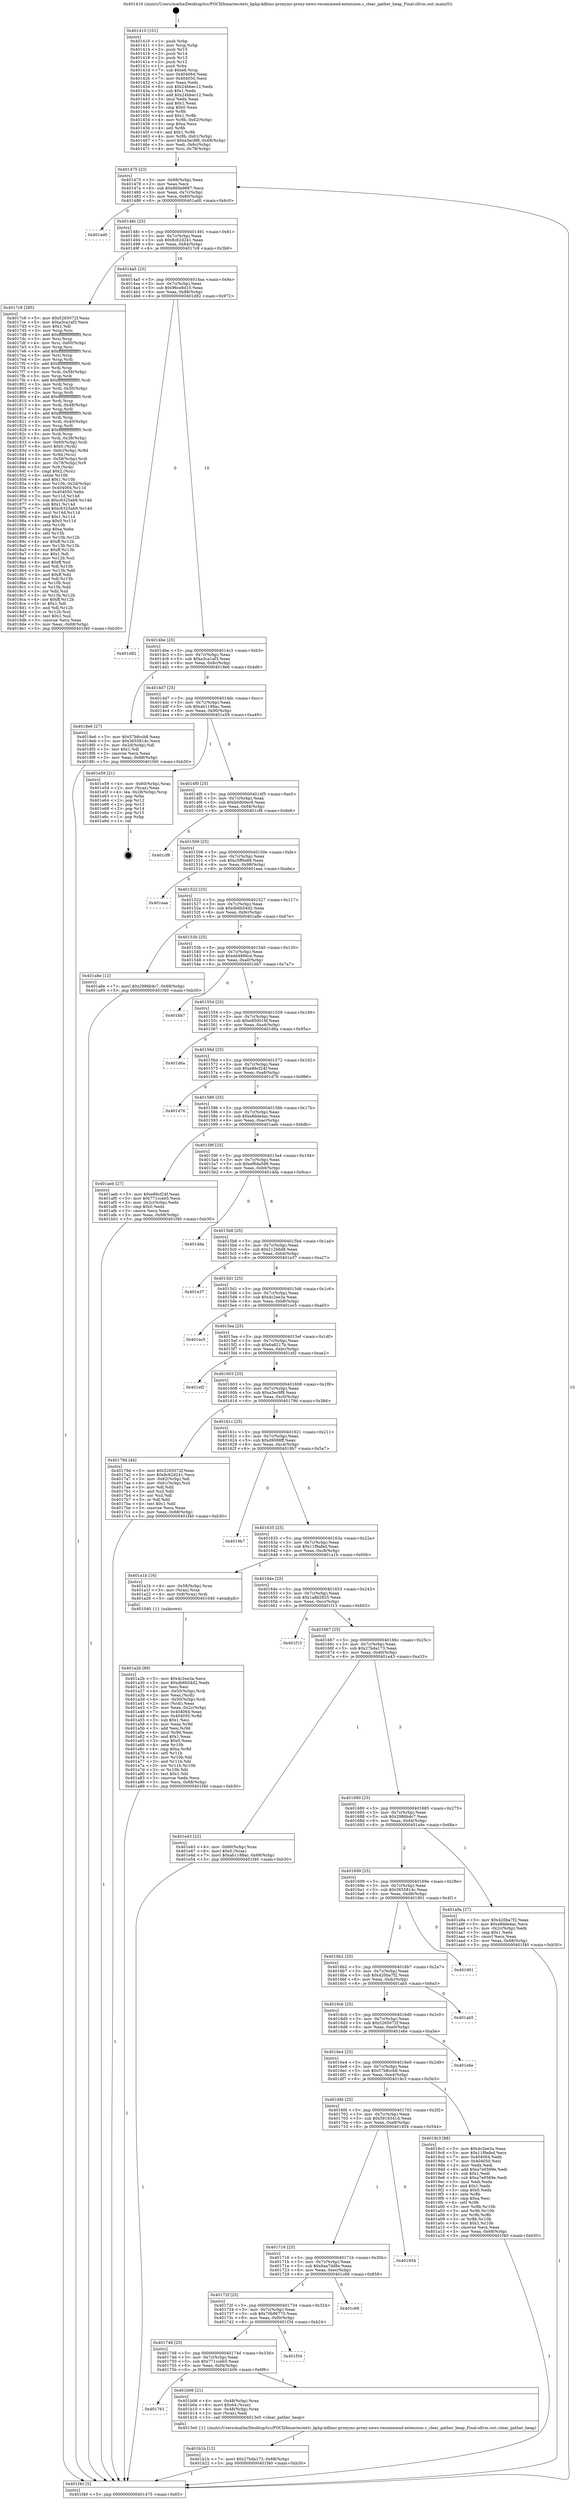 digraph "0x401410" {
  label = "0x401410 (/mnt/c/Users/mathe/Desktop/tcc/POCII/binaries/extr_kphp-kdbmc-proxymc-proxy-news-recommend-extension.c_clear_gather_heap_Final-ollvm.out::main(0))"
  labelloc = "t"
  node[shape=record]

  Entry [label="",width=0.3,height=0.3,shape=circle,fillcolor=black,style=filled]
  "0x401475" [label="{
     0x401475 [23]\l
     | [instrs]\l
     &nbsp;&nbsp;0x401475 \<+3\>: mov -0x68(%rbp),%eax\l
     &nbsp;&nbsp;0x401478 \<+2\>: mov %eax,%ecx\l
     &nbsp;&nbsp;0x40147a \<+6\>: sub $0x869a9887,%ecx\l
     &nbsp;&nbsp;0x401480 \<+3\>: mov %eax,-0x7c(%rbp)\l
     &nbsp;&nbsp;0x401483 \<+3\>: mov %ecx,-0x80(%rbp)\l
     &nbsp;&nbsp;0x401486 \<+6\>: je 0000000000401ad0 \<main+0x6c0\>\l
  }"]
  "0x401ad0" [label="{
     0x401ad0\l
  }", style=dashed]
  "0x40148c" [label="{
     0x40148c [25]\l
     | [instrs]\l
     &nbsp;&nbsp;0x40148c \<+5\>: jmp 0000000000401491 \<main+0x81\>\l
     &nbsp;&nbsp;0x401491 \<+3\>: mov -0x7c(%rbp),%eax\l
     &nbsp;&nbsp;0x401494 \<+5\>: sub $0x8c62d241,%eax\l
     &nbsp;&nbsp;0x401499 \<+6\>: mov %eax,-0x84(%rbp)\l
     &nbsp;&nbsp;0x40149f \<+6\>: je 00000000004017c9 \<main+0x3b9\>\l
  }"]
  Exit [label="",width=0.3,height=0.3,shape=circle,fillcolor=black,style=filled,peripheries=2]
  "0x4017c9" [label="{
     0x4017c9 [285]\l
     | [instrs]\l
     &nbsp;&nbsp;0x4017c9 \<+5\>: mov $0x5265072f,%eax\l
     &nbsp;&nbsp;0x4017ce \<+5\>: mov $0xa3ca1af3,%ecx\l
     &nbsp;&nbsp;0x4017d3 \<+2\>: mov $0x1,%dl\l
     &nbsp;&nbsp;0x4017d5 \<+3\>: mov %rsp,%rsi\l
     &nbsp;&nbsp;0x4017d8 \<+4\>: add $0xfffffffffffffff0,%rsi\l
     &nbsp;&nbsp;0x4017dc \<+3\>: mov %rsi,%rsp\l
     &nbsp;&nbsp;0x4017df \<+4\>: mov %rsi,-0x60(%rbp)\l
     &nbsp;&nbsp;0x4017e3 \<+3\>: mov %rsp,%rsi\l
     &nbsp;&nbsp;0x4017e6 \<+4\>: add $0xfffffffffffffff0,%rsi\l
     &nbsp;&nbsp;0x4017ea \<+3\>: mov %rsi,%rsp\l
     &nbsp;&nbsp;0x4017ed \<+3\>: mov %rsp,%rdi\l
     &nbsp;&nbsp;0x4017f0 \<+4\>: add $0xfffffffffffffff0,%rdi\l
     &nbsp;&nbsp;0x4017f4 \<+3\>: mov %rdi,%rsp\l
     &nbsp;&nbsp;0x4017f7 \<+4\>: mov %rdi,-0x58(%rbp)\l
     &nbsp;&nbsp;0x4017fb \<+3\>: mov %rsp,%rdi\l
     &nbsp;&nbsp;0x4017fe \<+4\>: add $0xfffffffffffffff0,%rdi\l
     &nbsp;&nbsp;0x401802 \<+3\>: mov %rdi,%rsp\l
     &nbsp;&nbsp;0x401805 \<+4\>: mov %rdi,-0x50(%rbp)\l
     &nbsp;&nbsp;0x401809 \<+3\>: mov %rsp,%rdi\l
     &nbsp;&nbsp;0x40180c \<+4\>: add $0xfffffffffffffff0,%rdi\l
     &nbsp;&nbsp;0x401810 \<+3\>: mov %rdi,%rsp\l
     &nbsp;&nbsp;0x401813 \<+4\>: mov %rdi,-0x48(%rbp)\l
     &nbsp;&nbsp;0x401817 \<+3\>: mov %rsp,%rdi\l
     &nbsp;&nbsp;0x40181a \<+4\>: add $0xfffffffffffffff0,%rdi\l
     &nbsp;&nbsp;0x40181e \<+3\>: mov %rdi,%rsp\l
     &nbsp;&nbsp;0x401821 \<+4\>: mov %rdi,-0x40(%rbp)\l
     &nbsp;&nbsp;0x401825 \<+3\>: mov %rsp,%rdi\l
     &nbsp;&nbsp;0x401828 \<+4\>: add $0xfffffffffffffff0,%rdi\l
     &nbsp;&nbsp;0x40182c \<+3\>: mov %rdi,%rsp\l
     &nbsp;&nbsp;0x40182f \<+4\>: mov %rdi,-0x38(%rbp)\l
     &nbsp;&nbsp;0x401833 \<+4\>: mov -0x60(%rbp),%rdi\l
     &nbsp;&nbsp;0x401837 \<+6\>: movl $0x0,(%rdi)\l
     &nbsp;&nbsp;0x40183d \<+4\>: mov -0x6c(%rbp),%r8d\l
     &nbsp;&nbsp;0x401841 \<+3\>: mov %r8d,(%rsi)\l
     &nbsp;&nbsp;0x401844 \<+4\>: mov -0x58(%rbp),%rdi\l
     &nbsp;&nbsp;0x401848 \<+4\>: mov -0x78(%rbp),%r9\l
     &nbsp;&nbsp;0x40184c \<+3\>: mov %r9,(%rdi)\l
     &nbsp;&nbsp;0x40184f \<+3\>: cmpl $0x2,(%rsi)\l
     &nbsp;&nbsp;0x401852 \<+4\>: setne %r10b\l
     &nbsp;&nbsp;0x401856 \<+4\>: and $0x1,%r10b\l
     &nbsp;&nbsp;0x40185a \<+4\>: mov %r10b,-0x2d(%rbp)\l
     &nbsp;&nbsp;0x40185e \<+8\>: mov 0x404064,%r11d\l
     &nbsp;&nbsp;0x401866 \<+7\>: mov 0x404050,%ebx\l
     &nbsp;&nbsp;0x40186d \<+3\>: mov %r11d,%r14d\l
     &nbsp;&nbsp;0x401870 \<+7\>: sub $0xc6325ab9,%r14d\l
     &nbsp;&nbsp;0x401877 \<+4\>: sub $0x1,%r14d\l
     &nbsp;&nbsp;0x40187b \<+7\>: add $0xc6325ab9,%r14d\l
     &nbsp;&nbsp;0x401882 \<+4\>: imul %r14d,%r11d\l
     &nbsp;&nbsp;0x401886 \<+4\>: and $0x1,%r11d\l
     &nbsp;&nbsp;0x40188a \<+4\>: cmp $0x0,%r11d\l
     &nbsp;&nbsp;0x40188e \<+4\>: sete %r10b\l
     &nbsp;&nbsp;0x401892 \<+3\>: cmp $0xa,%ebx\l
     &nbsp;&nbsp;0x401895 \<+4\>: setl %r15b\l
     &nbsp;&nbsp;0x401899 \<+3\>: mov %r10b,%r12b\l
     &nbsp;&nbsp;0x40189c \<+4\>: xor $0xff,%r12b\l
     &nbsp;&nbsp;0x4018a0 \<+3\>: mov %r15b,%r13b\l
     &nbsp;&nbsp;0x4018a3 \<+4\>: xor $0xff,%r13b\l
     &nbsp;&nbsp;0x4018a7 \<+3\>: xor $0x1,%dl\l
     &nbsp;&nbsp;0x4018aa \<+3\>: mov %r12b,%sil\l
     &nbsp;&nbsp;0x4018ad \<+4\>: and $0xff,%sil\l
     &nbsp;&nbsp;0x4018b1 \<+3\>: and %dl,%r10b\l
     &nbsp;&nbsp;0x4018b4 \<+3\>: mov %r13b,%dil\l
     &nbsp;&nbsp;0x4018b7 \<+4\>: and $0xff,%dil\l
     &nbsp;&nbsp;0x4018bb \<+3\>: and %dl,%r15b\l
     &nbsp;&nbsp;0x4018be \<+3\>: or %r10b,%sil\l
     &nbsp;&nbsp;0x4018c1 \<+3\>: or %r15b,%dil\l
     &nbsp;&nbsp;0x4018c4 \<+3\>: xor %dil,%sil\l
     &nbsp;&nbsp;0x4018c7 \<+3\>: or %r13b,%r12b\l
     &nbsp;&nbsp;0x4018ca \<+4\>: xor $0xff,%r12b\l
     &nbsp;&nbsp;0x4018ce \<+3\>: or $0x1,%dl\l
     &nbsp;&nbsp;0x4018d1 \<+3\>: and %dl,%r12b\l
     &nbsp;&nbsp;0x4018d4 \<+3\>: or %r12b,%sil\l
     &nbsp;&nbsp;0x4018d7 \<+4\>: test $0x1,%sil\l
     &nbsp;&nbsp;0x4018db \<+3\>: cmovne %ecx,%eax\l
     &nbsp;&nbsp;0x4018de \<+3\>: mov %eax,-0x68(%rbp)\l
     &nbsp;&nbsp;0x4018e1 \<+5\>: jmp 0000000000401f40 \<main+0xb30\>\l
  }"]
  "0x4014a5" [label="{
     0x4014a5 [25]\l
     | [instrs]\l
     &nbsp;&nbsp;0x4014a5 \<+5\>: jmp 00000000004014aa \<main+0x9a\>\l
     &nbsp;&nbsp;0x4014aa \<+3\>: mov -0x7c(%rbp),%eax\l
     &nbsp;&nbsp;0x4014ad \<+5\>: sub $0x96ce8d10,%eax\l
     &nbsp;&nbsp;0x4014b2 \<+6\>: mov %eax,-0x88(%rbp)\l
     &nbsp;&nbsp;0x4014b8 \<+6\>: je 0000000000401d82 \<main+0x972\>\l
  }"]
  "0x401b1b" [label="{
     0x401b1b [12]\l
     | [instrs]\l
     &nbsp;&nbsp;0x401b1b \<+7\>: movl $0x27bda173,-0x68(%rbp)\l
     &nbsp;&nbsp;0x401b22 \<+5\>: jmp 0000000000401f40 \<main+0xb30\>\l
  }"]
  "0x401d82" [label="{
     0x401d82\l
  }", style=dashed]
  "0x4014be" [label="{
     0x4014be [25]\l
     | [instrs]\l
     &nbsp;&nbsp;0x4014be \<+5\>: jmp 00000000004014c3 \<main+0xb3\>\l
     &nbsp;&nbsp;0x4014c3 \<+3\>: mov -0x7c(%rbp),%eax\l
     &nbsp;&nbsp;0x4014c6 \<+5\>: sub $0xa3ca1af3,%eax\l
     &nbsp;&nbsp;0x4014cb \<+6\>: mov %eax,-0x8c(%rbp)\l
     &nbsp;&nbsp;0x4014d1 \<+6\>: je 00000000004018e6 \<main+0x4d6\>\l
  }"]
  "0x401761" [label="{
     0x401761\l
  }", style=dashed]
  "0x4018e6" [label="{
     0x4018e6 [27]\l
     | [instrs]\l
     &nbsp;&nbsp;0x4018e6 \<+5\>: mov $0x57b8ccb8,%eax\l
     &nbsp;&nbsp;0x4018eb \<+5\>: mov $0x3655814c,%ecx\l
     &nbsp;&nbsp;0x4018f0 \<+3\>: mov -0x2d(%rbp),%dl\l
     &nbsp;&nbsp;0x4018f3 \<+3\>: test $0x1,%dl\l
     &nbsp;&nbsp;0x4018f6 \<+3\>: cmovne %ecx,%eax\l
     &nbsp;&nbsp;0x4018f9 \<+3\>: mov %eax,-0x68(%rbp)\l
     &nbsp;&nbsp;0x4018fc \<+5\>: jmp 0000000000401f40 \<main+0xb30\>\l
  }"]
  "0x4014d7" [label="{
     0x4014d7 [25]\l
     | [instrs]\l
     &nbsp;&nbsp;0x4014d7 \<+5\>: jmp 00000000004014dc \<main+0xcc\>\l
     &nbsp;&nbsp;0x4014dc \<+3\>: mov -0x7c(%rbp),%eax\l
     &nbsp;&nbsp;0x4014df \<+5\>: sub $0xab1188ac,%eax\l
     &nbsp;&nbsp;0x4014e4 \<+6\>: mov %eax,-0x90(%rbp)\l
     &nbsp;&nbsp;0x4014ea \<+6\>: je 0000000000401e59 \<main+0xa49\>\l
  }"]
  "0x401b06" [label="{
     0x401b06 [21]\l
     | [instrs]\l
     &nbsp;&nbsp;0x401b06 \<+4\>: mov -0x48(%rbp),%rax\l
     &nbsp;&nbsp;0x401b0a \<+6\>: movl $0x64,(%rax)\l
     &nbsp;&nbsp;0x401b10 \<+4\>: mov -0x48(%rbp),%rax\l
     &nbsp;&nbsp;0x401b14 \<+2\>: mov (%rax),%edi\l
     &nbsp;&nbsp;0x401b16 \<+5\>: call 00000000004013e0 \<clear_gather_heap\>\l
     | [calls]\l
     &nbsp;&nbsp;0x4013e0 \{1\} (/mnt/c/Users/mathe/Desktop/tcc/POCII/binaries/extr_kphp-kdbmc-proxymc-proxy-news-recommend-extension.c_clear_gather_heap_Final-ollvm.out::clear_gather_heap)\l
  }"]
  "0x401e59" [label="{
     0x401e59 [21]\l
     | [instrs]\l
     &nbsp;&nbsp;0x401e59 \<+4\>: mov -0x60(%rbp),%rax\l
     &nbsp;&nbsp;0x401e5d \<+2\>: mov (%rax),%eax\l
     &nbsp;&nbsp;0x401e5f \<+4\>: lea -0x28(%rbp),%rsp\l
     &nbsp;&nbsp;0x401e63 \<+1\>: pop %rbx\l
     &nbsp;&nbsp;0x401e64 \<+2\>: pop %r12\l
     &nbsp;&nbsp;0x401e66 \<+2\>: pop %r13\l
     &nbsp;&nbsp;0x401e68 \<+2\>: pop %r14\l
     &nbsp;&nbsp;0x401e6a \<+2\>: pop %r15\l
     &nbsp;&nbsp;0x401e6c \<+1\>: pop %rbp\l
     &nbsp;&nbsp;0x401e6d \<+1\>: ret\l
  }"]
  "0x4014f0" [label="{
     0x4014f0 [25]\l
     | [instrs]\l
     &nbsp;&nbsp;0x4014f0 \<+5\>: jmp 00000000004014f5 \<main+0xe5\>\l
     &nbsp;&nbsp;0x4014f5 \<+3\>: mov -0x7c(%rbp),%eax\l
     &nbsp;&nbsp;0x4014f8 \<+5\>: sub $0xb0d00ec9,%eax\l
     &nbsp;&nbsp;0x4014fd \<+6\>: mov %eax,-0x94(%rbp)\l
     &nbsp;&nbsp;0x401503 \<+6\>: je 0000000000401cf8 \<main+0x8e8\>\l
  }"]
  "0x401748" [label="{
     0x401748 [25]\l
     | [instrs]\l
     &nbsp;&nbsp;0x401748 \<+5\>: jmp 000000000040174d \<main+0x33d\>\l
     &nbsp;&nbsp;0x40174d \<+3\>: mov -0x7c(%rbp),%eax\l
     &nbsp;&nbsp;0x401750 \<+5\>: sub $0x771cceb5,%eax\l
     &nbsp;&nbsp;0x401755 \<+6\>: mov %eax,-0xf4(%rbp)\l
     &nbsp;&nbsp;0x40175b \<+6\>: je 0000000000401b06 \<main+0x6f6\>\l
  }"]
  "0x401cf8" [label="{
     0x401cf8\l
  }", style=dashed]
  "0x401509" [label="{
     0x401509 [25]\l
     | [instrs]\l
     &nbsp;&nbsp;0x401509 \<+5\>: jmp 000000000040150e \<main+0xfe\>\l
     &nbsp;&nbsp;0x40150e \<+3\>: mov -0x7c(%rbp),%eax\l
     &nbsp;&nbsp;0x401511 \<+5\>: sub $0xc5ff0e88,%eax\l
     &nbsp;&nbsp;0x401516 \<+6\>: mov %eax,-0x98(%rbp)\l
     &nbsp;&nbsp;0x40151c \<+6\>: je 0000000000401eaa \<main+0xa9a\>\l
  }"]
  "0x401f34" [label="{
     0x401f34\l
  }", style=dashed]
  "0x401eaa" [label="{
     0x401eaa\l
  }", style=dashed]
  "0x401522" [label="{
     0x401522 [25]\l
     | [instrs]\l
     &nbsp;&nbsp;0x401522 \<+5\>: jmp 0000000000401527 \<main+0x117\>\l
     &nbsp;&nbsp;0x401527 \<+3\>: mov -0x7c(%rbp),%eax\l
     &nbsp;&nbsp;0x40152a \<+5\>: sub $0xdb6b54d2,%eax\l
     &nbsp;&nbsp;0x40152f \<+6\>: mov %eax,-0x9c(%rbp)\l
     &nbsp;&nbsp;0x401535 \<+6\>: je 0000000000401a8e \<main+0x67e\>\l
  }"]
  "0x40172f" [label="{
     0x40172f [25]\l
     | [instrs]\l
     &nbsp;&nbsp;0x40172f \<+5\>: jmp 0000000000401734 \<main+0x324\>\l
     &nbsp;&nbsp;0x401734 \<+3\>: mov -0x7c(%rbp),%eax\l
     &nbsp;&nbsp;0x401737 \<+5\>: sub $0x70b96770,%eax\l
     &nbsp;&nbsp;0x40173c \<+6\>: mov %eax,-0xf0(%rbp)\l
     &nbsp;&nbsp;0x401742 \<+6\>: je 0000000000401f34 \<main+0xb24\>\l
  }"]
  "0x401a8e" [label="{
     0x401a8e [12]\l
     | [instrs]\l
     &nbsp;&nbsp;0x401a8e \<+7\>: movl $0x2986b4c7,-0x68(%rbp)\l
     &nbsp;&nbsp;0x401a95 \<+5\>: jmp 0000000000401f40 \<main+0xb30\>\l
  }"]
  "0x40153b" [label="{
     0x40153b [25]\l
     | [instrs]\l
     &nbsp;&nbsp;0x40153b \<+5\>: jmp 0000000000401540 \<main+0x130\>\l
     &nbsp;&nbsp;0x401540 \<+3\>: mov -0x7c(%rbp),%eax\l
     &nbsp;&nbsp;0x401543 \<+5\>: sub $0xdd4896ce,%eax\l
     &nbsp;&nbsp;0x401548 \<+6\>: mov %eax,-0xa0(%rbp)\l
     &nbsp;&nbsp;0x40154e \<+6\>: je 0000000000401bb7 \<main+0x7a7\>\l
  }"]
  "0x401c68" [label="{
     0x401c68\l
  }", style=dashed]
  "0x401bb7" [label="{
     0x401bb7\l
  }", style=dashed]
  "0x401554" [label="{
     0x401554 [25]\l
     | [instrs]\l
     &nbsp;&nbsp;0x401554 \<+5\>: jmp 0000000000401559 \<main+0x149\>\l
     &nbsp;&nbsp;0x401559 \<+3\>: mov -0x7c(%rbp),%eax\l
     &nbsp;&nbsp;0x40155c \<+5\>: sub $0xe850016f,%eax\l
     &nbsp;&nbsp;0x401561 \<+6\>: mov %eax,-0xa4(%rbp)\l
     &nbsp;&nbsp;0x401567 \<+6\>: je 0000000000401d6a \<main+0x95a\>\l
  }"]
  "0x401716" [label="{
     0x401716 [25]\l
     | [instrs]\l
     &nbsp;&nbsp;0x401716 \<+5\>: jmp 000000000040171b \<main+0x30b\>\l
     &nbsp;&nbsp;0x40171b \<+3\>: mov -0x7c(%rbp),%eax\l
     &nbsp;&nbsp;0x40171e \<+5\>: sub $0x6aa7dd8e,%eax\l
     &nbsp;&nbsp;0x401723 \<+6\>: mov %eax,-0xec(%rbp)\l
     &nbsp;&nbsp;0x401729 \<+6\>: je 0000000000401c68 \<main+0x858\>\l
  }"]
  "0x401d6a" [label="{
     0x401d6a\l
  }", style=dashed]
  "0x40156d" [label="{
     0x40156d [25]\l
     | [instrs]\l
     &nbsp;&nbsp;0x40156d \<+5\>: jmp 0000000000401572 \<main+0x162\>\l
     &nbsp;&nbsp;0x401572 \<+3\>: mov -0x7c(%rbp),%eax\l
     &nbsp;&nbsp;0x401575 \<+5\>: sub $0xe86cf24f,%eax\l
     &nbsp;&nbsp;0x40157a \<+6\>: mov %eax,-0xa8(%rbp)\l
     &nbsp;&nbsp;0x401580 \<+6\>: je 0000000000401d76 \<main+0x966\>\l
  }"]
  "0x401954" [label="{
     0x401954\l
  }", style=dashed]
  "0x401d76" [label="{
     0x401d76\l
  }", style=dashed]
  "0x401586" [label="{
     0x401586 [25]\l
     | [instrs]\l
     &nbsp;&nbsp;0x401586 \<+5\>: jmp 000000000040158b \<main+0x17b\>\l
     &nbsp;&nbsp;0x40158b \<+3\>: mov -0x7c(%rbp),%eax\l
     &nbsp;&nbsp;0x40158e \<+5\>: sub $0xe8dde4ac,%eax\l
     &nbsp;&nbsp;0x401593 \<+6\>: mov %eax,-0xac(%rbp)\l
     &nbsp;&nbsp;0x401599 \<+6\>: je 0000000000401aeb \<main+0x6db\>\l
  }"]
  "0x401a2b" [label="{
     0x401a2b [99]\l
     | [instrs]\l
     &nbsp;&nbsp;0x401a2b \<+5\>: mov $0x4c2ee3a,%ecx\l
     &nbsp;&nbsp;0x401a30 \<+5\>: mov $0xdb6b54d2,%edx\l
     &nbsp;&nbsp;0x401a35 \<+2\>: xor %esi,%esi\l
     &nbsp;&nbsp;0x401a37 \<+4\>: mov -0x50(%rbp),%rdi\l
     &nbsp;&nbsp;0x401a3b \<+2\>: mov %eax,(%rdi)\l
     &nbsp;&nbsp;0x401a3d \<+4\>: mov -0x50(%rbp),%rdi\l
     &nbsp;&nbsp;0x401a41 \<+2\>: mov (%rdi),%eax\l
     &nbsp;&nbsp;0x401a43 \<+3\>: mov %eax,-0x2c(%rbp)\l
     &nbsp;&nbsp;0x401a46 \<+7\>: mov 0x404064,%eax\l
     &nbsp;&nbsp;0x401a4d \<+8\>: mov 0x404050,%r8d\l
     &nbsp;&nbsp;0x401a55 \<+3\>: sub $0x1,%esi\l
     &nbsp;&nbsp;0x401a58 \<+3\>: mov %eax,%r9d\l
     &nbsp;&nbsp;0x401a5b \<+3\>: add %esi,%r9d\l
     &nbsp;&nbsp;0x401a5e \<+4\>: imul %r9d,%eax\l
     &nbsp;&nbsp;0x401a62 \<+3\>: and $0x1,%eax\l
     &nbsp;&nbsp;0x401a65 \<+3\>: cmp $0x0,%eax\l
     &nbsp;&nbsp;0x401a68 \<+4\>: sete %r10b\l
     &nbsp;&nbsp;0x401a6c \<+4\>: cmp $0xa,%r8d\l
     &nbsp;&nbsp;0x401a70 \<+4\>: setl %r11b\l
     &nbsp;&nbsp;0x401a74 \<+3\>: mov %r10b,%bl\l
     &nbsp;&nbsp;0x401a77 \<+3\>: and %r11b,%bl\l
     &nbsp;&nbsp;0x401a7a \<+3\>: xor %r11b,%r10b\l
     &nbsp;&nbsp;0x401a7d \<+3\>: or %r10b,%bl\l
     &nbsp;&nbsp;0x401a80 \<+3\>: test $0x1,%bl\l
     &nbsp;&nbsp;0x401a83 \<+3\>: cmovne %edx,%ecx\l
     &nbsp;&nbsp;0x401a86 \<+3\>: mov %ecx,-0x68(%rbp)\l
     &nbsp;&nbsp;0x401a89 \<+5\>: jmp 0000000000401f40 \<main+0xb30\>\l
  }"]
  "0x401aeb" [label="{
     0x401aeb [27]\l
     | [instrs]\l
     &nbsp;&nbsp;0x401aeb \<+5\>: mov $0xe86cf24f,%eax\l
     &nbsp;&nbsp;0x401af0 \<+5\>: mov $0x771cceb5,%ecx\l
     &nbsp;&nbsp;0x401af5 \<+3\>: mov -0x2c(%rbp),%edx\l
     &nbsp;&nbsp;0x401af8 \<+3\>: cmp $0x0,%edx\l
     &nbsp;&nbsp;0x401afb \<+3\>: cmove %ecx,%eax\l
     &nbsp;&nbsp;0x401afe \<+3\>: mov %eax,-0x68(%rbp)\l
     &nbsp;&nbsp;0x401b01 \<+5\>: jmp 0000000000401f40 \<main+0xb30\>\l
  }"]
  "0x40159f" [label="{
     0x40159f [25]\l
     | [instrs]\l
     &nbsp;&nbsp;0x40159f \<+5\>: jmp 00000000004015a4 \<main+0x194\>\l
     &nbsp;&nbsp;0x4015a4 \<+3\>: mov -0x7c(%rbp),%eax\l
     &nbsp;&nbsp;0x4015a7 \<+5\>: sub $0xef6da598,%eax\l
     &nbsp;&nbsp;0x4015ac \<+6\>: mov %eax,-0xb0(%rbp)\l
     &nbsp;&nbsp;0x4015b2 \<+6\>: je 0000000000401dda \<main+0x9ca\>\l
  }"]
  "0x4016fd" [label="{
     0x4016fd [25]\l
     | [instrs]\l
     &nbsp;&nbsp;0x4016fd \<+5\>: jmp 0000000000401702 \<main+0x2f2\>\l
     &nbsp;&nbsp;0x401702 \<+3\>: mov -0x7c(%rbp),%eax\l
     &nbsp;&nbsp;0x401705 \<+5\>: sub $0x5918341d,%eax\l
     &nbsp;&nbsp;0x40170a \<+6\>: mov %eax,-0xe8(%rbp)\l
     &nbsp;&nbsp;0x401710 \<+6\>: je 0000000000401954 \<main+0x544\>\l
  }"]
  "0x401dda" [label="{
     0x401dda\l
  }", style=dashed]
  "0x4015b8" [label="{
     0x4015b8 [25]\l
     | [instrs]\l
     &nbsp;&nbsp;0x4015b8 \<+5\>: jmp 00000000004015bd \<main+0x1ad\>\l
     &nbsp;&nbsp;0x4015bd \<+3\>: mov -0x7c(%rbp),%eax\l
     &nbsp;&nbsp;0x4015c0 \<+5\>: sub $0x212b6d8,%eax\l
     &nbsp;&nbsp;0x4015c5 \<+6\>: mov %eax,-0xb4(%rbp)\l
     &nbsp;&nbsp;0x4015cb \<+6\>: je 0000000000401e37 \<main+0xa27\>\l
  }"]
  "0x4019c3" [label="{
     0x4019c3 [88]\l
     | [instrs]\l
     &nbsp;&nbsp;0x4019c3 \<+5\>: mov $0x4c2ee3a,%eax\l
     &nbsp;&nbsp;0x4019c8 \<+5\>: mov $0x11f9afed,%ecx\l
     &nbsp;&nbsp;0x4019cd \<+7\>: mov 0x404064,%edx\l
     &nbsp;&nbsp;0x4019d4 \<+7\>: mov 0x404050,%esi\l
     &nbsp;&nbsp;0x4019db \<+2\>: mov %edx,%edi\l
     &nbsp;&nbsp;0x4019dd \<+6\>: add $0xa7e0569e,%edi\l
     &nbsp;&nbsp;0x4019e3 \<+3\>: sub $0x1,%edi\l
     &nbsp;&nbsp;0x4019e6 \<+6\>: sub $0xa7e0569e,%edi\l
     &nbsp;&nbsp;0x4019ec \<+3\>: imul %edi,%edx\l
     &nbsp;&nbsp;0x4019ef \<+3\>: and $0x1,%edx\l
     &nbsp;&nbsp;0x4019f2 \<+3\>: cmp $0x0,%edx\l
     &nbsp;&nbsp;0x4019f5 \<+4\>: sete %r8b\l
     &nbsp;&nbsp;0x4019f9 \<+3\>: cmp $0xa,%esi\l
     &nbsp;&nbsp;0x4019fc \<+4\>: setl %r9b\l
     &nbsp;&nbsp;0x401a00 \<+3\>: mov %r8b,%r10b\l
     &nbsp;&nbsp;0x401a03 \<+3\>: and %r9b,%r10b\l
     &nbsp;&nbsp;0x401a06 \<+3\>: xor %r9b,%r8b\l
     &nbsp;&nbsp;0x401a09 \<+3\>: or %r8b,%r10b\l
     &nbsp;&nbsp;0x401a0c \<+4\>: test $0x1,%r10b\l
     &nbsp;&nbsp;0x401a10 \<+3\>: cmovne %ecx,%eax\l
     &nbsp;&nbsp;0x401a13 \<+3\>: mov %eax,-0x68(%rbp)\l
     &nbsp;&nbsp;0x401a16 \<+5\>: jmp 0000000000401f40 \<main+0xb30\>\l
  }"]
  "0x401e37" [label="{
     0x401e37\l
  }", style=dashed]
  "0x4015d1" [label="{
     0x4015d1 [25]\l
     | [instrs]\l
     &nbsp;&nbsp;0x4015d1 \<+5\>: jmp 00000000004015d6 \<main+0x1c6\>\l
     &nbsp;&nbsp;0x4015d6 \<+3\>: mov -0x7c(%rbp),%eax\l
     &nbsp;&nbsp;0x4015d9 \<+5\>: sub $0x4c2ee3a,%eax\l
     &nbsp;&nbsp;0x4015de \<+6\>: mov %eax,-0xb8(%rbp)\l
     &nbsp;&nbsp;0x4015e4 \<+6\>: je 0000000000401ec5 \<main+0xab5\>\l
  }"]
  "0x4016e4" [label="{
     0x4016e4 [25]\l
     | [instrs]\l
     &nbsp;&nbsp;0x4016e4 \<+5\>: jmp 00000000004016e9 \<main+0x2d9\>\l
     &nbsp;&nbsp;0x4016e9 \<+3\>: mov -0x7c(%rbp),%eax\l
     &nbsp;&nbsp;0x4016ec \<+5\>: sub $0x57b8ccb8,%eax\l
     &nbsp;&nbsp;0x4016f1 \<+6\>: mov %eax,-0xe4(%rbp)\l
     &nbsp;&nbsp;0x4016f7 \<+6\>: je 00000000004019c3 \<main+0x5b3\>\l
  }"]
  "0x401ec5" [label="{
     0x401ec5\l
  }", style=dashed]
  "0x4015ea" [label="{
     0x4015ea [25]\l
     | [instrs]\l
     &nbsp;&nbsp;0x4015ea \<+5\>: jmp 00000000004015ef \<main+0x1df\>\l
     &nbsp;&nbsp;0x4015ef \<+3\>: mov -0x7c(%rbp),%eax\l
     &nbsp;&nbsp;0x4015f2 \<+5\>: sub $0x6a8217b,%eax\l
     &nbsp;&nbsp;0x4015f7 \<+6\>: mov %eax,-0xbc(%rbp)\l
     &nbsp;&nbsp;0x4015fd \<+6\>: je 0000000000401ef2 \<main+0xae2\>\l
  }"]
  "0x401e6e" [label="{
     0x401e6e\l
  }", style=dashed]
  "0x401ef2" [label="{
     0x401ef2\l
  }", style=dashed]
  "0x401603" [label="{
     0x401603 [25]\l
     | [instrs]\l
     &nbsp;&nbsp;0x401603 \<+5\>: jmp 0000000000401608 \<main+0x1f8\>\l
     &nbsp;&nbsp;0x401608 \<+3\>: mov -0x7c(%rbp),%eax\l
     &nbsp;&nbsp;0x40160b \<+5\>: sub $0xa3ec9f8,%eax\l
     &nbsp;&nbsp;0x401610 \<+6\>: mov %eax,-0xc0(%rbp)\l
     &nbsp;&nbsp;0x401616 \<+6\>: je 000000000040179d \<main+0x38d\>\l
  }"]
  "0x4016cb" [label="{
     0x4016cb [25]\l
     | [instrs]\l
     &nbsp;&nbsp;0x4016cb \<+5\>: jmp 00000000004016d0 \<main+0x2c0\>\l
     &nbsp;&nbsp;0x4016d0 \<+3\>: mov -0x7c(%rbp),%eax\l
     &nbsp;&nbsp;0x4016d3 \<+5\>: sub $0x5265072f,%eax\l
     &nbsp;&nbsp;0x4016d8 \<+6\>: mov %eax,-0xe0(%rbp)\l
     &nbsp;&nbsp;0x4016de \<+6\>: je 0000000000401e6e \<main+0xa5e\>\l
  }"]
  "0x40179d" [label="{
     0x40179d [44]\l
     | [instrs]\l
     &nbsp;&nbsp;0x40179d \<+5\>: mov $0x5265072f,%eax\l
     &nbsp;&nbsp;0x4017a2 \<+5\>: mov $0x8c62d241,%ecx\l
     &nbsp;&nbsp;0x4017a7 \<+3\>: mov -0x62(%rbp),%dl\l
     &nbsp;&nbsp;0x4017aa \<+4\>: mov -0x61(%rbp),%sil\l
     &nbsp;&nbsp;0x4017ae \<+3\>: mov %dl,%dil\l
     &nbsp;&nbsp;0x4017b1 \<+3\>: and %sil,%dil\l
     &nbsp;&nbsp;0x4017b4 \<+3\>: xor %sil,%dl\l
     &nbsp;&nbsp;0x4017b7 \<+3\>: or %dl,%dil\l
     &nbsp;&nbsp;0x4017ba \<+4\>: test $0x1,%dil\l
     &nbsp;&nbsp;0x4017be \<+3\>: cmovne %ecx,%eax\l
     &nbsp;&nbsp;0x4017c1 \<+3\>: mov %eax,-0x68(%rbp)\l
     &nbsp;&nbsp;0x4017c4 \<+5\>: jmp 0000000000401f40 \<main+0xb30\>\l
  }"]
  "0x40161c" [label="{
     0x40161c [25]\l
     | [instrs]\l
     &nbsp;&nbsp;0x40161c \<+5\>: jmp 0000000000401621 \<main+0x211\>\l
     &nbsp;&nbsp;0x401621 \<+3\>: mov -0x7c(%rbp),%eax\l
     &nbsp;&nbsp;0x401624 \<+5\>: sub $0xd9088ff,%eax\l
     &nbsp;&nbsp;0x401629 \<+6\>: mov %eax,-0xc4(%rbp)\l
     &nbsp;&nbsp;0x40162f \<+6\>: je 00000000004019b7 \<main+0x5a7\>\l
  }"]
  "0x401f40" [label="{
     0x401f40 [5]\l
     | [instrs]\l
     &nbsp;&nbsp;0x401f40 \<+5\>: jmp 0000000000401475 \<main+0x65\>\l
  }"]
  "0x401410" [label="{
     0x401410 [101]\l
     | [instrs]\l
     &nbsp;&nbsp;0x401410 \<+1\>: push %rbp\l
     &nbsp;&nbsp;0x401411 \<+3\>: mov %rsp,%rbp\l
     &nbsp;&nbsp;0x401414 \<+2\>: push %r15\l
     &nbsp;&nbsp;0x401416 \<+2\>: push %r14\l
     &nbsp;&nbsp;0x401418 \<+2\>: push %r13\l
     &nbsp;&nbsp;0x40141a \<+2\>: push %r12\l
     &nbsp;&nbsp;0x40141c \<+1\>: push %rbx\l
     &nbsp;&nbsp;0x40141d \<+7\>: sub $0xe8,%rsp\l
     &nbsp;&nbsp;0x401424 \<+7\>: mov 0x404064,%eax\l
     &nbsp;&nbsp;0x40142b \<+7\>: mov 0x404050,%ecx\l
     &nbsp;&nbsp;0x401432 \<+2\>: mov %eax,%edx\l
     &nbsp;&nbsp;0x401434 \<+6\>: sub $0x24bbec12,%edx\l
     &nbsp;&nbsp;0x40143a \<+3\>: sub $0x1,%edx\l
     &nbsp;&nbsp;0x40143d \<+6\>: add $0x24bbec12,%edx\l
     &nbsp;&nbsp;0x401443 \<+3\>: imul %edx,%eax\l
     &nbsp;&nbsp;0x401446 \<+3\>: and $0x1,%eax\l
     &nbsp;&nbsp;0x401449 \<+3\>: cmp $0x0,%eax\l
     &nbsp;&nbsp;0x40144c \<+4\>: sete %r8b\l
     &nbsp;&nbsp;0x401450 \<+4\>: and $0x1,%r8b\l
     &nbsp;&nbsp;0x401454 \<+4\>: mov %r8b,-0x62(%rbp)\l
     &nbsp;&nbsp;0x401458 \<+3\>: cmp $0xa,%ecx\l
     &nbsp;&nbsp;0x40145b \<+4\>: setl %r8b\l
     &nbsp;&nbsp;0x40145f \<+4\>: and $0x1,%r8b\l
     &nbsp;&nbsp;0x401463 \<+4\>: mov %r8b,-0x61(%rbp)\l
     &nbsp;&nbsp;0x401467 \<+7\>: movl $0xa3ec9f8,-0x68(%rbp)\l
     &nbsp;&nbsp;0x40146e \<+3\>: mov %edi,-0x6c(%rbp)\l
     &nbsp;&nbsp;0x401471 \<+4\>: mov %rsi,-0x78(%rbp)\l
  }"]
  "0x401ab5" [label="{
     0x401ab5\l
  }", style=dashed]
  "0x4016b2" [label="{
     0x4016b2 [25]\l
     | [instrs]\l
     &nbsp;&nbsp;0x4016b2 \<+5\>: jmp 00000000004016b7 \<main+0x2a7\>\l
     &nbsp;&nbsp;0x4016b7 \<+3\>: mov -0x7c(%rbp),%eax\l
     &nbsp;&nbsp;0x4016ba \<+5\>: sub $0x420ba7f2,%eax\l
     &nbsp;&nbsp;0x4016bf \<+6\>: mov %eax,-0xdc(%rbp)\l
     &nbsp;&nbsp;0x4016c5 \<+6\>: je 0000000000401ab5 \<main+0x6a5\>\l
  }"]
  "0x4019b7" [label="{
     0x4019b7\l
  }", style=dashed]
  "0x401635" [label="{
     0x401635 [25]\l
     | [instrs]\l
     &nbsp;&nbsp;0x401635 \<+5\>: jmp 000000000040163a \<main+0x22a\>\l
     &nbsp;&nbsp;0x40163a \<+3\>: mov -0x7c(%rbp),%eax\l
     &nbsp;&nbsp;0x40163d \<+5\>: sub $0x11f9afed,%eax\l
     &nbsp;&nbsp;0x401642 \<+6\>: mov %eax,-0xc8(%rbp)\l
     &nbsp;&nbsp;0x401648 \<+6\>: je 0000000000401a1b \<main+0x60b\>\l
  }"]
  "0x401901" [label="{
     0x401901\l
  }", style=dashed]
  "0x401a1b" [label="{
     0x401a1b [16]\l
     | [instrs]\l
     &nbsp;&nbsp;0x401a1b \<+4\>: mov -0x58(%rbp),%rax\l
     &nbsp;&nbsp;0x401a1f \<+3\>: mov (%rax),%rax\l
     &nbsp;&nbsp;0x401a22 \<+4\>: mov 0x8(%rax),%rdi\l
     &nbsp;&nbsp;0x401a26 \<+5\>: call 0000000000401040 \<atoi@plt\>\l
     | [calls]\l
     &nbsp;&nbsp;0x401040 \{1\} (unknown)\l
  }"]
  "0x40164e" [label="{
     0x40164e [25]\l
     | [instrs]\l
     &nbsp;&nbsp;0x40164e \<+5\>: jmp 0000000000401653 \<main+0x243\>\l
     &nbsp;&nbsp;0x401653 \<+3\>: mov -0x7c(%rbp),%eax\l
     &nbsp;&nbsp;0x401656 \<+5\>: sub $0x1a8b2825,%eax\l
     &nbsp;&nbsp;0x40165b \<+6\>: mov %eax,-0xcc(%rbp)\l
     &nbsp;&nbsp;0x401661 \<+6\>: je 0000000000401f13 \<main+0xb03\>\l
  }"]
  "0x401699" [label="{
     0x401699 [25]\l
     | [instrs]\l
     &nbsp;&nbsp;0x401699 \<+5\>: jmp 000000000040169e \<main+0x28e\>\l
     &nbsp;&nbsp;0x40169e \<+3\>: mov -0x7c(%rbp),%eax\l
     &nbsp;&nbsp;0x4016a1 \<+5\>: sub $0x3655814c,%eax\l
     &nbsp;&nbsp;0x4016a6 \<+6\>: mov %eax,-0xd8(%rbp)\l
     &nbsp;&nbsp;0x4016ac \<+6\>: je 0000000000401901 \<main+0x4f1\>\l
  }"]
  "0x401f13" [label="{
     0x401f13\l
  }", style=dashed]
  "0x401667" [label="{
     0x401667 [25]\l
     | [instrs]\l
     &nbsp;&nbsp;0x401667 \<+5\>: jmp 000000000040166c \<main+0x25c\>\l
     &nbsp;&nbsp;0x40166c \<+3\>: mov -0x7c(%rbp),%eax\l
     &nbsp;&nbsp;0x40166f \<+5\>: sub $0x27bda173,%eax\l
     &nbsp;&nbsp;0x401674 \<+6\>: mov %eax,-0xd0(%rbp)\l
     &nbsp;&nbsp;0x40167a \<+6\>: je 0000000000401e43 \<main+0xa33\>\l
  }"]
  "0x401a9a" [label="{
     0x401a9a [27]\l
     | [instrs]\l
     &nbsp;&nbsp;0x401a9a \<+5\>: mov $0x420ba7f2,%eax\l
     &nbsp;&nbsp;0x401a9f \<+5\>: mov $0xe8dde4ac,%ecx\l
     &nbsp;&nbsp;0x401aa4 \<+3\>: mov -0x2c(%rbp),%edx\l
     &nbsp;&nbsp;0x401aa7 \<+3\>: cmp $0x1,%edx\l
     &nbsp;&nbsp;0x401aaa \<+3\>: cmovl %ecx,%eax\l
     &nbsp;&nbsp;0x401aad \<+3\>: mov %eax,-0x68(%rbp)\l
     &nbsp;&nbsp;0x401ab0 \<+5\>: jmp 0000000000401f40 \<main+0xb30\>\l
  }"]
  "0x401e43" [label="{
     0x401e43 [22]\l
     | [instrs]\l
     &nbsp;&nbsp;0x401e43 \<+4\>: mov -0x60(%rbp),%rax\l
     &nbsp;&nbsp;0x401e47 \<+6\>: movl $0x0,(%rax)\l
     &nbsp;&nbsp;0x401e4d \<+7\>: movl $0xab1188ac,-0x68(%rbp)\l
     &nbsp;&nbsp;0x401e54 \<+5\>: jmp 0000000000401f40 \<main+0xb30\>\l
  }"]
  "0x401680" [label="{
     0x401680 [25]\l
     | [instrs]\l
     &nbsp;&nbsp;0x401680 \<+5\>: jmp 0000000000401685 \<main+0x275\>\l
     &nbsp;&nbsp;0x401685 \<+3\>: mov -0x7c(%rbp),%eax\l
     &nbsp;&nbsp;0x401688 \<+5\>: sub $0x2986b4c7,%eax\l
     &nbsp;&nbsp;0x40168d \<+6\>: mov %eax,-0xd4(%rbp)\l
     &nbsp;&nbsp;0x401693 \<+6\>: je 0000000000401a9a \<main+0x68a\>\l
  }"]
  Entry -> "0x401410" [label=" 1"]
  "0x401475" -> "0x401ad0" [label=" 0"]
  "0x401475" -> "0x40148c" [label=" 11"]
  "0x401e59" -> Exit [label=" 1"]
  "0x40148c" -> "0x4017c9" [label=" 1"]
  "0x40148c" -> "0x4014a5" [label=" 10"]
  "0x401e43" -> "0x401f40" [label=" 1"]
  "0x4014a5" -> "0x401d82" [label=" 0"]
  "0x4014a5" -> "0x4014be" [label=" 10"]
  "0x401b1b" -> "0x401f40" [label=" 1"]
  "0x4014be" -> "0x4018e6" [label=" 1"]
  "0x4014be" -> "0x4014d7" [label=" 9"]
  "0x401b06" -> "0x401b1b" [label=" 1"]
  "0x4014d7" -> "0x401e59" [label=" 1"]
  "0x4014d7" -> "0x4014f0" [label=" 8"]
  "0x401748" -> "0x401761" [label=" 0"]
  "0x4014f0" -> "0x401cf8" [label=" 0"]
  "0x4014f0" -> "0x401509" [label=" 8"]
  "0x401748" -> "0x401b06" [label=" 1"]
  "0x401509" -> "0x401eaa" [label=" 0"]
  "0x401509" -> "0x401522" [label=" 8"]
  "0x40172f" -> "0x401748" [label=" 1"]
  "0x401522" -> "0x401a8e" [label=" 1"]
  "0x401522" -> "0x40153b" [label=" 7"]
  "0x40172f" -> "0x401f34" [label=" 0"]
  "0x40153b" -> "0x401bb7" [label=" 0"]
  "0x40153b" -> "0x401554" [label=" 7"]
  "0x401716" -> "0x40172f" [label=" 1"]
  "0x401554" -> "0x401d6a" [label=" 0"]
  "0x401554" -> "0x40156d" [label=" 7"]
  "0x401716" -> "0x401c68" [label=" 0"]
  "0x40156d" -> "0x401d76" [label=" 0"]
  "0x40156d" -> "0x401586" [label=" 7"]
  "0x4016fd" -> "0x401716" [label=" 1"]
  "0x401586" -> "0x401aeb" [label=" 1"]
  "0x401586" -> "0x40159f" [label=" 6"]
  "0x4016fd" -> "0x401954" [label=" 0"]
  "0x40159f" -> "0x401dda" [label=" 0"]
  "0x40159f" -> "0x4015b8" [label=" 6"]
  "0x401aeb" -> "0x401f40" [label=" 1"]
  "0x4015b8" -> "0x401e37" [label=" 0"]
  "0x4015b8" -> "0x4015d1" [label=" 6"]
  "0x401a9a" -> "0x401f40" [label=" 1"]
  "0x4015d1" -> "0x401ec5" [label=" 0"]
  "0x4015d1" -> "0x4015ea" [label=" 6"]
  "0x401a2b" -> "0x401f40" [label=" 1"]
  "0x4015ea" -> "0x401ef2" [label=" 0"]
  "0x4015ea" -> "0x401603" [label=" 6"]
  "0x401a1b" -> "0x401a2b" [label=" 1"]
  "0x401603" -> "0x40179d" [label=" 1"]
  "0x401603" -> "0x40161c" [label=" 5"]
  "0x40179d" -> "0x401f40" [label=" 1"]
  "0x401410" -> "0x401475" [label=" 1"]
  "0x401f40" -> "0x401475" [label=" 10"]
  "0x4016e4" -> "0x4016fd" [label=" 1"]
  "0x4017c9" -> "0x401f40" [label=" 1"]
  "0x4018e6" -> "0x401f40" [label=" 1"]
  "0x4016e4" -> "0x4019c3" [label=" 1"]
  "0x40161c" -> "0x4019b7" [label=" 0"]
  "0x40161c" -> "0x401635" [label=" 5"]
  "0x4016cb" -> "0x4016e4" [label=" 2"]
  "0x401635" -> "0x401a1b" [label=" 1"]
  "0x401635" -> "0x40164e" [label=" 4"]
  "0x4016cb" -> "0x401e6e" [label=" 0"]
  "0x40164e" -> "0x401f13" [label=" 0"]
  "0x40164e" -> "0x401667" [label=" 4"]
  "0x4016b2" -> "0x4016cb" [label=" 2"]
  "0x401667" -> "0x401e43" [label=" 1"]
  "0x401667" -> "0x401680" [label=" 3"]
  "0x4016b2" -> "0x401ab5" [label=" 0"]
  "0x401680" -> "0x401a9a" [label=" 1"]
  "0x401680" -> "0x401699" [label=" 2"]
  "0x4019c3" -> "0x401f40" [label=" 1"]
  "0x401699" -> "0x401901" [label=" 0"]
  "0x401699" -> "0x4016b2" [label=" 2"]
  "0x401a8e" -> "0x401f40" [label=" 1"]
}

